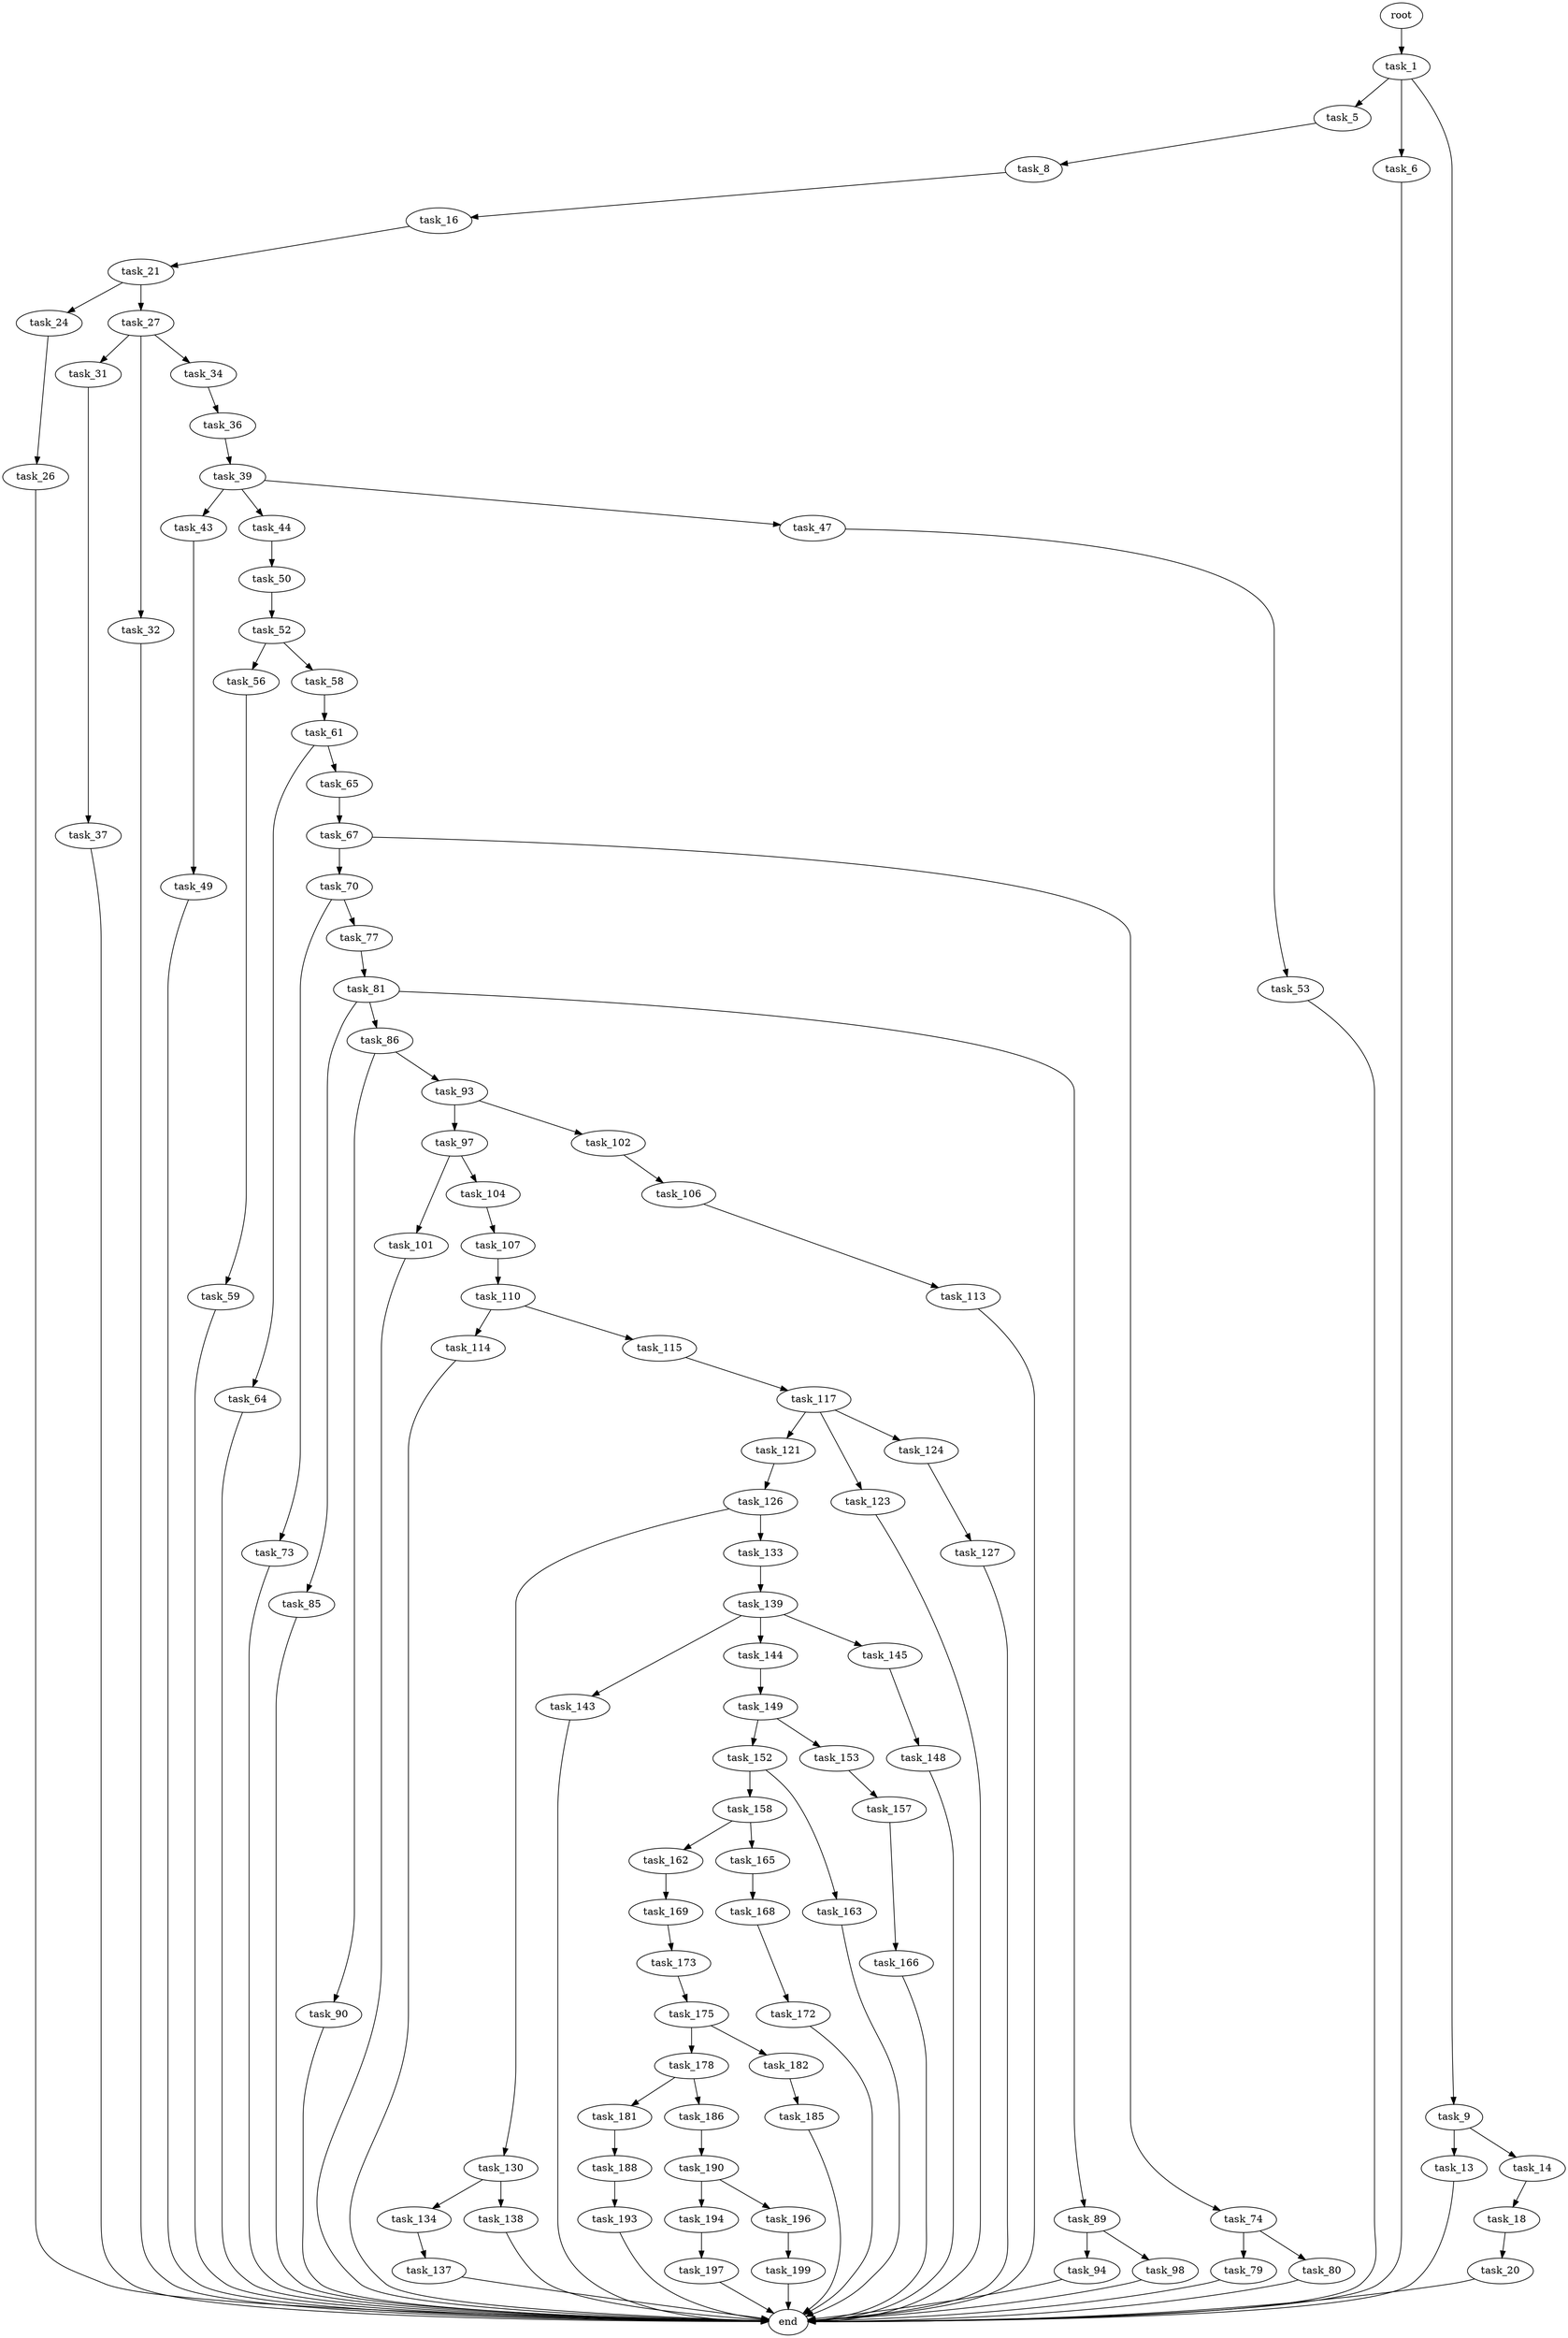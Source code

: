 digraph G {
  root [size="0.000000"];
  task_1 [size="32969914072.000000"];
  task_5 [size="549755813888.000000"];
  task_6 [size="28991029248.000000"];
  task_9 [size="147245830316.000000"];
  task_8 [size="761115159272.000000"];
  end [size="0.000000"];
  task_16 [size="134217728000.000000"];
  task_13 [size="18469739119.000000"];
  task_14 [size="10239862714.000000"];
  task_18 [size="34659690415.000000"];
  task_21 [size="8589934592.000000"];
  task_20 [size="12817961874.000000"];
  task_24 [size="97319175180.000000"];
  task_27 [size="35949467034.000000"];
  task_26 [size="4826279784.000000"];
  task_31 [size="28991029248.000000"];
  task_32 [size="979072774618.000000"];
  task_34 [size="760186968008.000000"];
  task_37 [size="1335650601686.000000"];
  task_36 [size="851059473033.000000"];
  task_39 [size="24349100790.000000"];
  task_43 [size="10646966179.000000"];
  task_44 [size="8589934592.000000"];
  task_47 [size="22030949683.000000"];
  task_49 [size="782757789696.000000"];
  task_50 [size="1040167699213.000000"];
  task_53 [size="267147206731.000000"];
  task_52 [size="231928233984.000000"];
  task_56 [size="231928233984.000000"];
  task_58 [size="14160682764.000000"];
  task_59 [size="186140669037.000000"];
  task_61 [size="782757789696.000000"];
  task_64 [size="47552199069.000000"];
  task_65 [size="231928233984.000000"];
  task_67 [size="267775186095.000000"];
  task_70 [size="8589934592.000000"];
  task_74 [size="549755813888.000000"];
  task_73 [size="514175614157.000000"];
  task_77 [size="10099967000.000000"];
  task_79 [size="549755813888.000000"];
  task_80 [size="1137714733.000000"];
  task_81 [size="29844528161.000000"];
  task_85 [size="672245548141.000000"];
  task_86 [size="1074551708874.000000"];
  task_89 [size="17498267390.000000"];
  task_90 [size="18086331113.000000"];
  task_93 [size="913731884692.000000"];
  task_94 [size="28991029248.000000"];
  task_98 [size="2025121631.000000"];
  task_97 [size="28991029248.000000"];
  task_102 [size="231928233984.000000"];
  task_101 [size="36710504839.000000"];
  task_104 [size="1073741824000.000000"];
  task_106 [size="782757789696.000000"];
  task_107 [size="1209630329.000000"];
  task_113 [size="31418338419.000000"];
  task_110 [size="7474362344.000000"];
  task_114 [size="5079678580.000000"];
  task_115 [size="127926708276.000000"];
  task_117 [size="15843252409.000000"];
  task_121 [size="7557075117.000000"];
  task_123 [size="549755813888.000000"];
  task_124 [size="68719476736.000000"];
  task_126 [size="10217318858.000000"];
  task_127 [size="187314027456.000000"];
  task_130 [size="108025300008.000000"];
  task_133 [size="1073741824000.000000"];
  task_134 [size="8267790238.000000"];
  task_138 [size="31973861444.000000"];
  task_139 [size="25761349966.000000"];
  task_137 [size="1124598205712.000000"];
  task_143 [size="548894763827.000000"];
  task_144 [size="646775294617.000000"];
  task_145 [size="19107528038.000000"];
  task_149 [size="68719476736.000000"];
  task_148 [size="4361460526.000000"];
  task_152 [size="134217728000.000000"];
  task_153 [size="75752093925.000000"];
  task_158 [size="3967333307.000000"];
  task_163 [size="350324235456.000000"];
  task_157 [size="231928233984.000000"];
  task_166 [size="31960180641.000000"];
  task_162 [size="840145242897.000000"];
  task_165 [size="650742949.000000"];
  task_169 [size="368293445632.000000"];
  task_168 [size="549755813888.000000"];
  task_172 [size="13014683611.000000"];
  task_173 [size="230859231980.000000"];
  task_175 [size="19479711969.000000"];
  task_178 [size="659647232789.000000"];
  task_182 [size="8589934592.000000"];
  task_181 [size="447218779867.000000"];
  task_186 [size="4597383918.000000"];
  task_188 [size="231928233984.000000"];
  task_185 [size="6591927237.000000"];
  task_190 [size="1798169206.000000"];
  task_193 [size="234892364847.000000"];
  task_194 [size="3546227472.000000"];
  task_196 [size="10436076509.000000"];
  task_197 [size="549755813888.000000"];
  task_199 [size="222089967431.000000"];

  root -> task_1 [size="1.000000"];
  task_1 -> task_5 [size="536870912.000000"];
  task_1 -> task_6 [size="536870912.000000"];
  task_1 -> task_9 [size="536870912.000000"];
  task_5 -> task_8 [size="536870912.000000"];
  task_6 -> end [size="1.000000"];
  task_9 -> task_13 [size="209715200.000000"];
  task_9 -> task_14 [size="209715200.000000"];
  task_8 -> task_16 [size="536870912.000000"];
  task_16 -> task_21 [size="209715200.000000"];
  task_13 -> end [size="1.000000"];
  task_14 -> task_18 [size="536870912.000000"];
  task_18 -> task_20 [size="679477248.000000"];
  task_21 -> task_24 [size="33554432.000000"];
  task_21 -> task_27 [size="33554432.000000"];
  task_20 -> end [size="1.000000"];
  task_24 -> task_26 [size="134217728.000000"];
  task_27 -> task_31 [size="838860800.000000"];
  task_27 -> task_32 [size="838860800.000000"];
  task_27 -> task_34 [size="838860800.000000"];
  task_26 -> end [size="1.000000"];
  task_31 -> task_37 [size="75497472.000000"];
  task_32 -> end [size="1.000000"];
  task_34 -> task_36 [size="536870912.000000"];
  task_37 -> end [size="1.000000"];
  task_36 -> task_39 [size="838860800.000000"];
  task_39 -> task_43 [size="411041792.000000"];
  task_39 -> task_44 [size="411041792.000000"];
  task_39 -> task_47 [size="411041792.000000"];
  task_43 -> task_49 [size="301989888.000000"];
  task_44 -> task_50 [size="33554432.000000"];
  task_47 -> task_53 [size="679477248.000000"];
  task_49 -> end [size="1.000000"];
  task_50 -> task_52 [size="838860800.000000"];
  task_53 -> end [size="1.000000"];
  task_52 -> task_56 [size="301989888.000000"];
  task_52 -> task_58 [size="301989888.000000"];
  task_56 -> task_59 [size="301989888.000000"];
  task_58 -> task_61 [size="301989888.000000"];
  task_59 -> end [size="1.000000"];
  task_61 -> task_64 [size="679477248.000000"];
  task_61 -> task_65 [size="679477248.000000"];
  task_64 -> end [size="1.000000"];
  task_65 -> task_67 [size="301989888.000000"];
  task_67 -> task_70 [size="209715200.000000"];
  task_67 -> task_74 [size="209715200.000000"];
  task_70 -> task_73 [size="33554432.000000"];
  task_70 -> task_77 [size="33554432.000000"];
  task_74 -> task_79 [size="536870912.000000"];
  task_74 -> task_80 [size="536870912.000000"];
  task_73 -> end [size="1.000000"];
  task_77 -> task_81 [size="536870912.000000"];
  task_79 -> end [size="1.000000"];
  task_80 -> end [size="1.000000"];
  task_81 -> task_85 [size="33554432.000000"];
  task_81 -> task_86 [size="33554432.000000"];
  task_81 -> task_89 [size="33554432.000000"];
  task_85 -> end [size="1.000000"];
  task_86 -> task_90 [size="679477248.000000"];
  task_86 -> task_93 [size="679477248.000000"];
  task_89 -> task_94 [size="301989888.000000"];
  task_89 -> task_98 [size="301989888.000000"];
  task_90 -> end [size="1.000000"];
  task_93 -> task_97 [size="679477248.000000"];
  task_93 -> task_102 [size="679477248.000000"];
  task_94 -> end [size="1.000000"];
  task_98 -> end [size="1.000000"];
  task_97 -> task_101 [size="75497472.000000"];
  task_97 -> task_104 [size="75497472.000000"];
  task_102 -> task_106 [size="301989888.000000"];
  task_101 -> end [size="1.000000"];
  task_104 -> task_107 [size="838860800.000000"];
  task_106 -> task_113 [size="679477248.000000"];
  task_107 -> task_110 [size="33554432.000000"];
  task_113 -> end [size="1.000000"];
  task_110 -> task_114 [size="134217728.000000"];
  task_110 -> task_115 [size="134217728.000000"];
  task_114 -> end [size="1.000000"];
  task_115 -> task_117 [size="134217728.000000"];
  task_117 -> task_121 [size="411041792.000000"];
  task_117 -> task_123 [size="411041792.000000"];
  task_117 -> task_124 [size="411041792.000000"];
  task_121 -> task_126 [size="301989888.000000"];
  task_123 -> end [size="1.000000"];
  task_124 -> task_127 [size="134217728.000000"];
  task_126 -> task_130 [size="301989888.000000"];
  task_126 -> task_133 [size="301989888.000000"];
  task_127 -> end [size="1.000000"];
  task_130 -> task_134 [size="134217728.000000"];
  task_130 -> task_138 [size="134217728.000000"];
  task_133 -> task_139 [size="838860800.000000"];
  task_134 -> task_137 [size="134217728.000000"];
  task_138 -> end [size="1.000000"];
  task_139 -> task_143 [size="33554432.000000"];
  task_139 -> task_144 [size="33554432.000000"];
  task_139 -> task_145 [size="33554432.000000"];
  task_137 -> end [size="1.000000"];
  task_143 -> end [size="1.000000"];
  task_144 -> task_149 [size="838860800.000000"];
  task_145 -> task_148 [size="536870912.000000"];
  task_149 -> task_152 [size="134217728.000000"];
  task_149 -> task_153 [size="134217728.000000"];
  task_148 -> end [size="1.000000"];
  task_152 -> task_158 [size="209715200.000000"];
  task_152 -> task_163 [size="209715200.000000"];
  task_153 -> task_157 [size="75497472.000000"];
  task_158 -> task_162 [size="209715200.000000"];
  task_158 -> task_165 [size="209715200.000000"];
  task_163 -> end [size="1.000000"];
  task_157 -> task_166 [size="301989888.000000"];
  task_166 -> end [size="1.000000"];
  task_162 -> task_169 [size="838860800.000000"];
  task_165 -> task_168 [size="75497472.000000"];
  task_169 -> task_173 [size="411041792.000000"];
  task_168 -> task_172 [size="536870912.000000"];
  task_172 -> end [size="1.000000"];
  task_173 -> task_175 [size="536870912.000000"];
  task_175 -> task_178 [size="33554432.000000"];
  task_175 -> task_182 [size="33554432.000000"];
  task_178 -> task_181 [size="411041792.000000"];
  task_178 -> task_186 [size="411041792.000000"];
  task_182 -> task_185 [size="33554432.000000"];
  task_181 -> task_188 [size="301989888.000000"];
  task_186 -> task_190 [size="134217728.000000"];
  task_188 -> task_193 [size="301989888.000000"];
  task_185 -> end [size="1.000000"];
  task_190 -> task_194 [size="75497472.000000"];
  task_190 -> task_196 [size="75497472.000000"];
  task_193 -> end [size="1.000000"];
  task_194 -> task_197 [size="75497472.000000"];
  task_196 -> task_199 [size="838860800.000000"];
  task_197 -> end [size="1.000000"];
  task_199 -> end [size="1.000000"];
}
